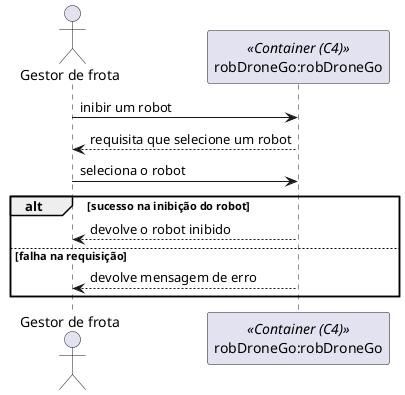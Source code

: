 @startuml

actor "Gestor de frota" as Actor
participant "robDroneGo:robDroneGo" as Container <<Container (C4)>>

Actor -> Container: inibir um robot
Container --> Actor: requisita que selecione um robot
Actor -> Container: seleciona o robot

alt sucesso na inibição do robot
    Container --> Actor: devolve o robot inibido
else falha na requisição
    Container --> Actor: devolve mensagem de erro
end

@enduml
